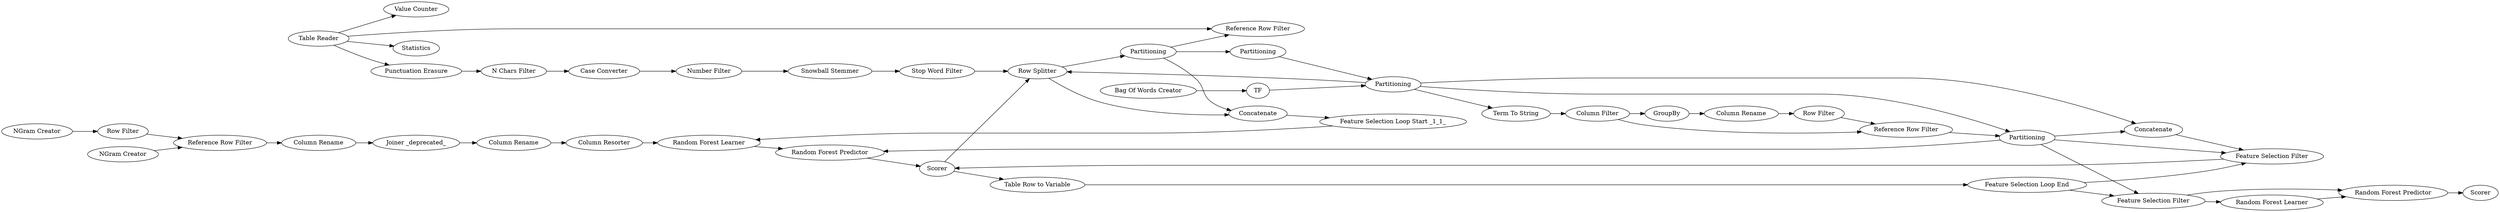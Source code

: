 digraph {
	262 -> 264
	308 -> 309
	35 -> 38
	297 -> 298
	38 -> 87
	230 -> 298
	307 -> 312
	1 -> 296
	315 -> 316
	141 -> 230
	141 -> 167
	297 -> 140
	264 -> 292
	1 -> 4
	140 -> 141
	306 -> 299
	167 -> 168
	312 -> 306
	309 -> 310
	292 -> 263
	308 -> 310
	169 -> 230
	37 -> 35
	298 -> 299
	258 -> 262
	263 -> 300
	299 -> 307
	314 -> 315
	293 -> 16
	307 -> 308
	316 -> 317
	302 -> 300
	297 -> 313
	314 -> 316
	1 -> 34
	309 -> 305
	305 -> 297
	298 -> 301
	298 -> 313
	36 -> 37
	16 -> 297
	306 -> 314
	301 -> 307
	309 -> 296
	34 -> 36
	298 -> 314
	300 -> 301
	257 -> 258
	135 -> 258
	297 -> 308
	310 -> 302
	168 -> 169
	87 -> 308
	256 -> 257
	313 -> 299
	1 -> 5
	306 [label="Feature Selection Loop End"]
	263 [label="Column Resorter"]
	167 [label=GroupBy]
	292 [label="Column Rename"]
	169 [label="Row Filter"]
	307 [label=Scorer]
	308 [label="Row Splitter"]
	230 [label="Reference Row Filter"]
	302 [label="Feature Selection Loop Start _1_1_"]
	313 [label=Concatenate]
	168 [label="Column Rename"]
	256 [label="NGram Creator"]
	315 [label="Random Forest Learner"]
	316 [label="Random Forest Predictor"]
	309 [label=Partitioning]
	141 [label="Column Filter"]
	16 [label=TF]
	262 [label="Column Rename"]
	1 [label="Table Reader"]
	310 [label=Concatenate]
	299 [label="Feature Selection Filter"]
	87 [label="Stop Word Filter"]
	296 [label="Reference Row Filter"]
	293 [label="Bag Of Words Creator"]
	4 [label=Statistics]
	37 [label="Case Converter"]
	135 [label="NGram Creator"]
	301 [label="Random Forest Predictor"]
	257 [label="Row Filter"]
	298 [label=Partitioning]
	38 [label="Snowball Stemmer"]
	5 [label="Value Counter"]
	314 [label="Feature Selection Filter"]
	264 [label="Joiner _deprecated_"]
	317 [label=Scorer]
	35 [label="Number Filter"]
	34 [label="Punctuation Erasure"]
	258 [label="Reference Row Filter"]
	140 [label="Term To String"]
	36 [label="N Chars Filter"]
	300 [label="Random Forest Learner"]
	305 [label=Partitioning]
	312 [label="Table Row to Variable"]
	297 [label=Partitioning]
	rankdir=LR
}
